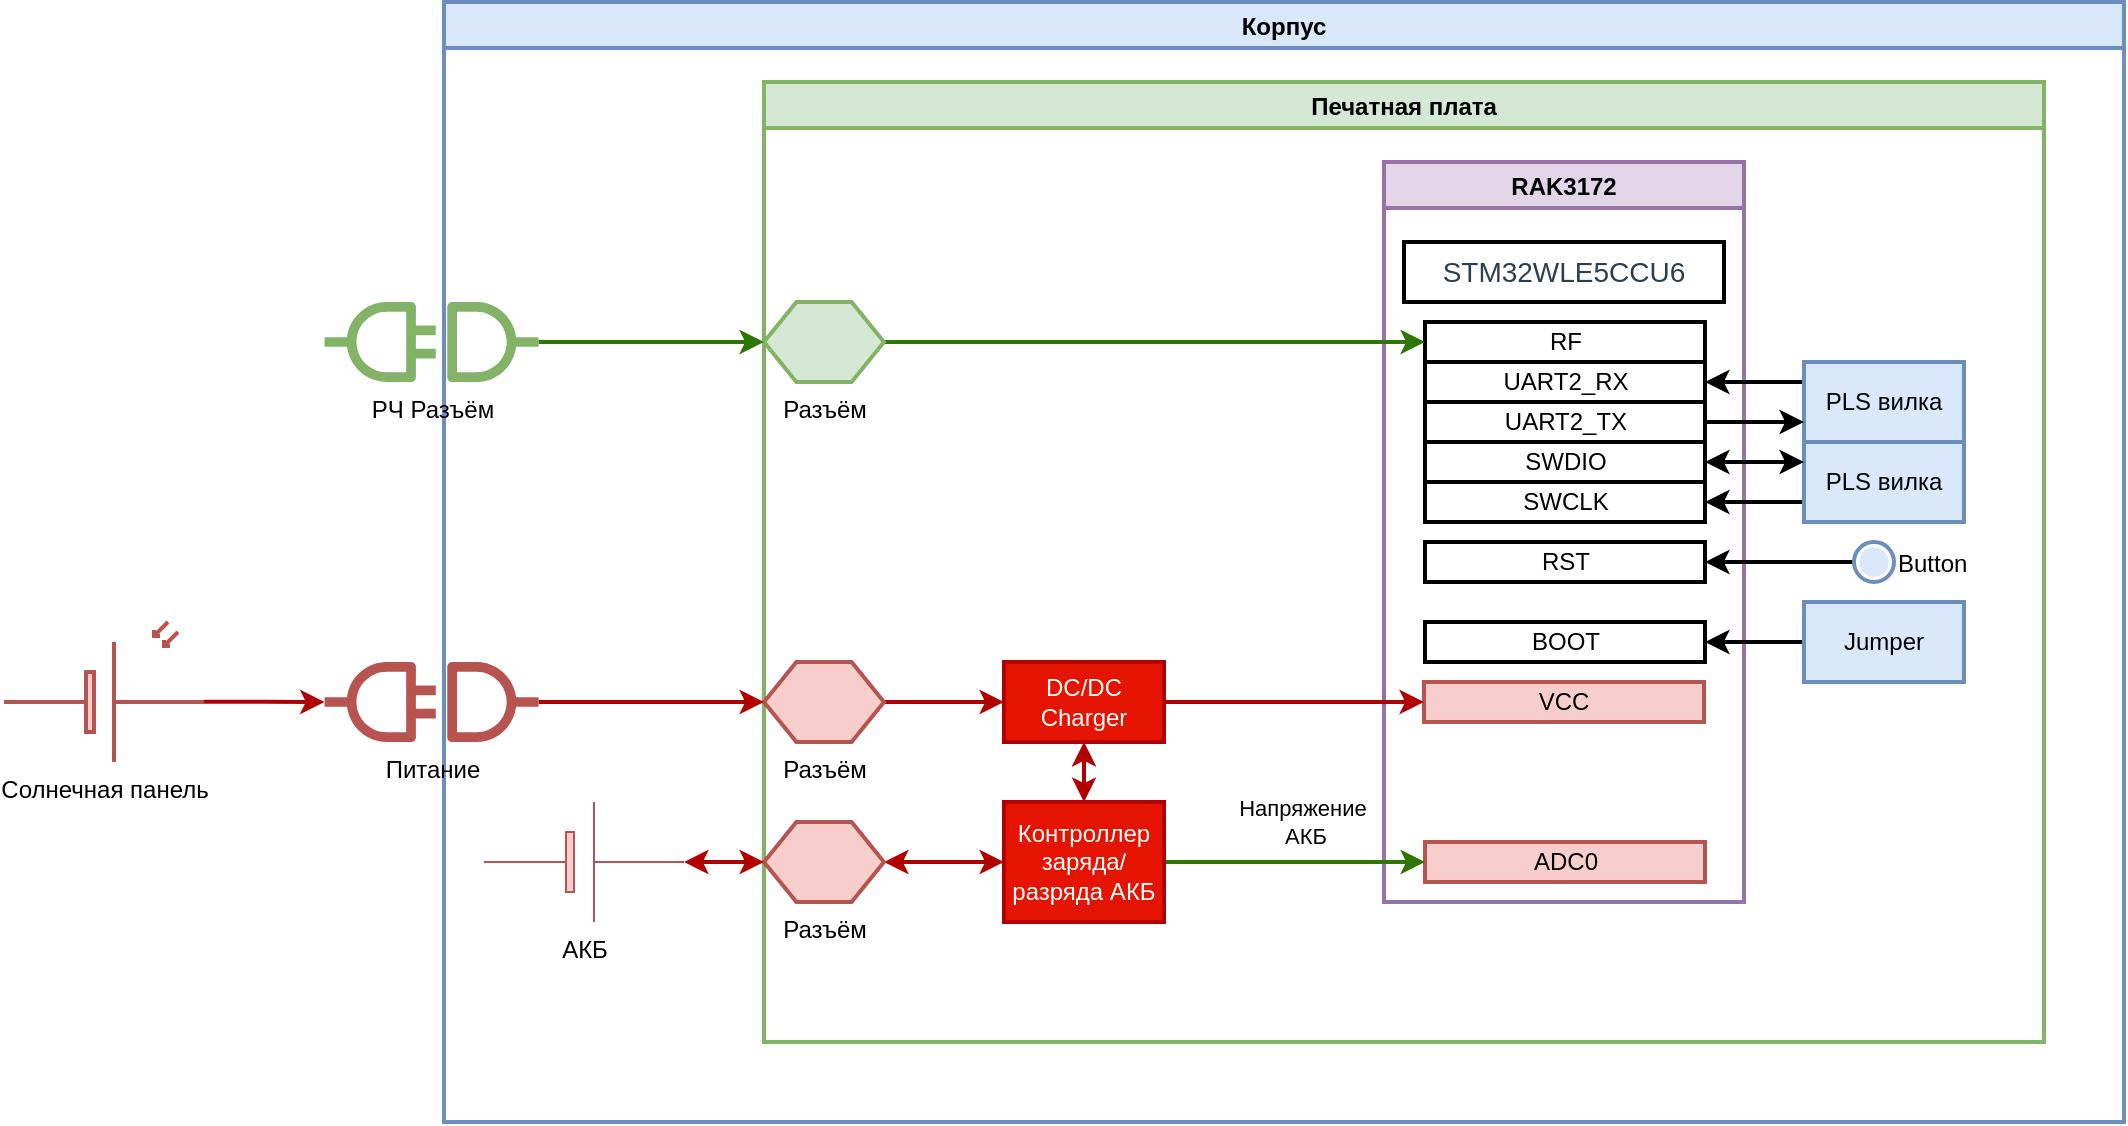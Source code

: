 <mxfile version="16.5.1" type="device"><diagram id="ST4qBeDt-Ng5QBbWRWCd" name="Страница 1"><mxGraphModel dx="2310" dy="927" grid="1" gridSize="10" guides="1" tooltips="1" connect="1" arrows="1" fold="1" page="1" pageScale="1" pageWidth="827" pageHeight="1169" math="0" shadow="0"><root><mxCell id="0"/><mxCell id="1" parent="0"/><mxCell id="yms7oquU-CmWAtz2EIlb-2" value="Корпус" style="swimlane;fillColor=#dae8fc;strokeColor=#6c8ebf;strokeWidth=2;" parent="1" vertex="1"><mxGeometry x="80" y="40" width="840" height="560" as="geometry"/></mxCell><mxCell id="yms7oquU-CmWAtz2EIlb-3" value="Печатная плата" style="swimlane;fillColor=#d5e8d4;strokeColor=#82b366;strokeWidth=2;" parent="yms7oquU-CmWAtz2EIlb-2" vertex="1"><mxGeometry x="160" y="40" width="640" height="480" as="geometry"/></mxCell><mxCell id="yms7oquU-CmWAtz2EIlb-10" value="RAK3172" style="swimlane;strokeWidth=2;fillColor=#e1d5e7;strokeColor=#9673a6;" parent="yms7oquU-CmWAtz2EIlb-3" vertex="1"><mxGeometry x="310" y="40" width="180" height="370" as="geometry"/></mxCell><mxCell id="yms7oquU-CmWAtz2EIlb-11" value="RF" style="rounded=0;whiteSpace=wrap;html=1;strokeWidth=2;" parent="yms7oquU-CmWAtz2EIlb-10" vertex="1"><mxGeometry x="20.5" y="80" width="140" height="20" as="geometry"/></mxCell><mxCell id="yms7oquU-CmWAtz2EIlb-12" value="UART2_RX" style="rounded=0;whiteSpace=wrap;html=1;strokeWidth=2;" parent="yms7oquU-CmWAtz2EIlb-10" vertex="1"><mxGeometry x="20.5" y="100" width="140" height="20" as="geometry"/></mxCell><mxCell id="yms7oquU-CmWAtz2EIlb-13" value="SWCLK" style="rounded=0;whiteSpace=wrap;html=1;strokeWidth=2;" parent="yms7oquU-CmWAtz2EIlb-10" vertex="1"><mxGeometry x="20.5" y="160" width="140" height="20" as="geometry"/></mxCell><mxCell id="yms7oquU-CmWAtz2EIlb-14" value="RST" style="rounded=0;whiteSpace=wrap;html=1;strokeWidth=2;" parent="yms7oquU-CmWAtz2EIlb-10" vertex="1"><mxGeometry x="20.5" y="190" width="140" height="20" as="geometry"/></mxCell><mxCell id="yms7oquU-CmWAtz2EIlb-15" value="SWDIO" style="rounded=0;whiteSpace=wrap;html=1;strokeWidth=2;" parent="yms7oquU-CmWAtz2EIlb-10" vertex="1"><mxGeometry x="20.5" y="140" width="140" height="20" as="geometry"/></mxCell><mxCell id="yms7oquU-CmWAtz2EIlb-16" value="UART2_TX" style="rounded=0;whiteSpace=wrap;html=1;strokeWidth=2;" parent="yms7oquU-CmWAtz2EIlb-10" vertex="1"><mxGeometry x="20.5" y="120" width="140" height="20" as="geometry"/></mxCell><mxCell id="yms7oquU-CmWAtz2EIlb-17" value="BOOT" style="rounded=0;whiteSpace=wrap;html=1;strokeWidth=2;" parent="yms7oquU-CmWAtz2EIlb-10" vertex="1"><mxGeometry x="20.5" y="230" width="140" height="20" as="geometry"/></mxCell><mxCell id="yms7oquU-CmWAtz2EIlb-18" value="&lt;span style=&quot;color: rgb(44 , 62 , 80) ; font-family: , &amp;#34;blinkmacsystemfont&amp;#34; , &amp;#34;segoe ui&amp;#34; , &amp;#34;roboto&amp;#34; , &amp;#34;oxygen&amp;#34; , &amp;#34;ubuntu&amp;#34; , &amp;#34;cantarell&amp;#34; , &amp;#34;fira sans&amp;#34; , &amp;#34;droid sans&amp;#34; , &amp;#34;helvetica neue&amp;#34; , sans-serif ; font-size: 14px ; text-align: left ; background-color: rgb(255 , 255 , 255)&quot;&gt;STM32WLE5CCU6&lt;/span&gt;" style="rounded=0;whiteSpace=wrap;html=1;strokeWidth=2;" parent="yms7oquU-CmWAtz2EIlb-10" vertex="1"><mxGeometry x="10" y="40" width="160" height="30" as="geometry"/></mxCell><mxCell id="yms7oquU-CmWAtz2EIlb-31" value="VCC" style="rounded=0;whiteSpace=wrap;html=1;strokeWidth=2;fillColor=#f8cecc;strokeColor=#b85450;" parent="yms7oquU-CmWAtz2EIlb-10" vertex="1"><mxGeometry x="20" y="260" width="140" height="20" as="geometry"/></mxCell><mxCell id="KwHlJp1uGBDTBxfPGgGJ-23" value="ADC0" style="rounded=0;whiteSpace=wrap;html=1;strokeWidth=2;fillColor=#f8cecc;strokeColor=#b85450;" parent="yms7oquU-CmWAtz2EIlb-10" vertex="1"><mxGeometry x="20.5" y="340" width="140" height="20" as="geometry"/></mxCell><mxCell id="yms7oquU-CmWAtz2EIlb-20" style="edgeStyle=orthogonalEdgeStyle;rounded=0;orthogonalLoop=1;jettySize=auto;html=1;exitX=0;exitY=0.25;exitDx=0;exitDy=0;entryX=1;entryY=0.5;entryDx=0;entryDy=0;strokeWidth=2;" parent="yms7oquU-CmWAtz2EIlb-3" source="yms7oquU-CmWAtz2EIlb-19" target="yms7oquU-CmWAtz2EIlb-12" edge="1"><mxGeometry relative="1" as="geometry"/></mxCell><mxCell id="yms7oquU-CmWAtz2EIlb-19" value="PLS вилка" style="rounded=0;whiteSpace=wrap;html=1;strokeWidth=2;fillColor=#dae8fc;strokeColor=#6c8ebf;" parent="yms7oquU-CmWAtz2EIlb-3" vertex="1"><mxGeometry x="520" y="140" width="80" height="40" as="geometry"/></mxCell><mxCell id="yms7oquU-CmWAtz2EIlb-21" style="edgeStyle=orthogonalEdgeStyle;rounded=0;orthogonalLoop=1;jettySize=auto;html=1;exitX=1;exitY=0.5;exitDx=0;exitDy=0;entryX=0;entryY=0.75;entryDx=0;entryDy=0;strokeWidth=2;" parent="yms7oquU-CmWAtz2EIlb-3" source="yms7oquU-CmWAtz2EIlb-16" target="yms7oquU-CmWAtz2EIlb-19" edge="1"><mxGeometry relative="1" as="geometry"/></mxCell><mxCell id="yms7oquU-CmWAtz2EIlb-24" style="edgeStyle=orthogonalEdgeStyle;rounded=0;orthogonalLoop=1;jettySize=auto;html=1;exitX=0;exitY=0.75;exitDx=0;exitDy=0;entryX=1;entryY=0.5;entryDx=0;entryDy=0;startArrow=none;startFill=0;strokeWidth=2;" parent="yms7oquU-CmWAtz2EIlb-3" source="yms7oquU-CmWAtz2EIlb-22" target="yms7oquU-CmWAtz2EIlb-13" edge="1"><mxGeometry relative="1" as="geometry"/></mxCell><mxCell id="yms7oquU-CmWAtz2EIlb-22" value="PLS вилка" style="rounded=0;whiteSpace=wrap;html=1;strokeWidth=2;fillColor=#dae8fc;strokeColor=#6c8ebf;" parent="yms7oquU-CmWAtz2EIlb-3" vertex="1"><mxGeometry x="520" y="180" width="80" height="40" as="geometry"/></mxCell><mxCell id="yms7oquU-CmWAtz2EIlb-23" style="edgeStyle=orthogonalEdgeStyle;rounded=0;orthogonalLoop=1;jettySize=auto;html=1;exitX=1;exitY=0.5;exitDx=0;exitDy=0;entryX=0;entryY=0.25;entryDx=0;entryDy=0;startArrow=classic;startFill=1;strokeWidth=2;" parent="yms7oquU-CmWAtz2EIlb-3" source="yms7oquU-CmWAtz2EIlb-15" target="yms7oquU-CmWAtz2EIlb-22" edge="1"><mxGeometry relative="1" as="geometry"/></mxCell><mxCell id="yms7oquU-CmWAtz2EIlb-36" style="edgeStyle=orthogonalEdgeStyle;rounded=0;orthogonalLoop=1;jettySize=auto;html=1;exitX=1;exitY=0.5;exitDx=0;exitDy=0;entryX=0;entryY=0.5;entryDx=0;entryDy=0;startArrow=none;startFill=0;strokeWidth=2;fillColor=#e51400;strokeColor=#B20000;" parent="yms7oquU-CmWAtz2EIlb-3" source="yms7oquU-CmWAtz2EIlb-29" target="yms7oquU-CmWAtz2EIlb-31" edge="1"><mxGeometry relative="1" as="geometry"/></mxCell><mxCell id="yms7oquU-CmWAtz2EIlb-29" value="DC/DC&lt;br&gt;Charger" style="rounded=0;whiteSpace=wrap;html=1;fillColor=#e51400;fontColor=#ffffff;strokeColor=#B20000;strokeWidth=2;" parent="yms7oquU-CmWAtz2EIlb-3" vertex="1"><mxGeometry x="120" y="290" width="80" height="40" as="geometry"/></mxCell><mxCell id="yms7oquU-CmWAtz2EIlb-33" style="edgeStyle=orthogonalEdgeStyle;rounded=0;orthogonalLoop=1;jettySize=auto;html=1;startArrow=none;startFill=0;strokeWidth=2;" parent="yms7oquU-CmWAtz2EIlb-3" source="yms7oquU-CmWAtz2EIlb-32" target="yms7oquU-CmWAtz2EIlb-14" edge="1"><mxGeometry relative="1" as="geometry"/></mxCell><mxCell id="yms7oquU-CmWAtz2EIlb-32" value="Button" style="dashed=0;labelPosition=right;align=left;shape=mxgraph.gmdl.radiobutton;strokeColor=#6c8ebf;fillColor=#dae8fc;strokeWidth=2;aspect=fixed;sketch=0;labelBackgroundColor=#FFFFFF;" parent="yms7oquU-CmWAtz2EIlb-3" vertex="1"><mxGeometry x="545" y="230" width="20" height="20" as="geometry"/></mxCell><mxCell id="yms7oquU-CmWAtz2EIlb-35" style="edgeStyle=orthogonalEdgeStyle;rounded=0;orthogonalLoop=1;jettySize=auto;html=1;exitX=0;exitY=0.5;exitDx=0;exitDy=0;entryX=1;entryY=0.5;entryDx=0;entryDy=0;startArrow=none;startFill=0;strokeWidth=2;" parent="yms7oquU-CmWAtz2EIlb-3" source="yms7oquU-CmWAtz2EIlb-34" target="yms7oquU-CmWAtz2EIlb-17" edge="1"><mxGeometry relative="1" as="geometry"/></mxCell><mxCell id="yms7oquU-CmWAtz2EIlb-34" value="Jumper" style="rounded=0;whiteSpace=wrap;html=1;strokeWidth=2;fillColor=#dae8fc;strokeColor=#6c8ebf;" parent="yms7oquU-CmWAtz2EIlb-3" vertex="1"><mxGeometry x="520" y="260" width="80" height="40" as="geometry"/></mxCell><mxCell id="KwHlJp1uGBDTBxfPGgGJ-8" style="edgeStyle=orthogonalEdgeStyle;rounded=0;orthogonalLoop=1;jettySize=auto;html=1;startArrow=none;startFill=0;strokeWidth=2;exitX=1;exitY=0.5;exitDx=0;exitDy=0;fillColor=#60a917;strokeColor=#2D7600;" parent="yms7oquU-CmWAtz2EIlb-3" source="KwHlJp1uGBDTBxfPGgGJ-9" target="yms7oquU-CmWAtz2EIlb-11" edge="1"><mxGeometry relative="1" as="geometry"><mxPoint x="220" y="130" as="sourcePoint"/></mxGeometry></mxCell><mxCell id="KwHlJp1uGBDTBxfPGgGJ-9" value="Разъём" style="verticalLabelPosition=bottom;verticalAlign=top;html=1;shape=hexagon;perimeter=hexagonPerimeter2;arcSize=6;size=0.27;labelBackgroundColor=none;strokeWidth=2;fillColor=#d5e8d4;strokeColor=#82b366;" parent="yms7oquU-CmWAtz2EIlb-3" vertex="1"><mxGeometry y="110" width="60" height="40" as="geometry"/></mxCell><mxCell id="KwHlJp1uGBDTBxfPGgGJ-14" style="edgeStyle=orthogonalEdgeStyle;rounded=0;orthogonalLoop=1;jettySize=auto;html=1;exitX=1;exitY=0.5;exitDx=0;exitDy=0;entryX=0;entryY=0.5;entryDx=0;entryDy=0;startArrow=none;startFill=0;strokeWidth=2;fillColor=#e51400;strokeColor=#B20000;" parent="yms7oquU-CmWAtz2EIlb-3" source="KwHlJp1uGBDTBxfPGgGJ-12" target="yms7oquU-CmWAtz2EIlb-29" edge="1"><mxGeometry relative="1" as="geometry"/></mxCell><mxCell id="KwHlJp1uGBDTBxfPGgGJ-12" value="Разъём" style="verticalLabelPosition=bottom;verticalAlign=top;html=1;shape=hexagon;perimeter=hexagonPerimeter2;arcSize=6;size=0.27;labelBackgroundColor=none;strokeWidth=2;fillColor=#f8cecc;strokeColor=#b85450;" parent="yms7oquU-CmWAtz2EIlb-3" vertex="1"><mxGeometry y="290" width="60" height="40" as="geometry"/></mxCell><mxCell id="KwHlJp1uGBDTBxfPGgGJ-19" style="edgeStyle=orthogonalEdgeStyle;rounded=0;orthogonalLoop=1;jettySize=auto;html=1;exitX=0;exitY=0.5;exitDx=0;exitDy=0;entryX=1;entryY=0.5;entryDx=0;entryDy=0;startArrow=classic;startFill=1;strokeWidth=2;fillColor=#e51400;strokeColor=#B20000;" parent="yms7oquU-CmWAtz2EIlb-3" source="KwHlJp1uGBDTBxfPGgGJ-15" target="KwHlJp1uGBDTBxfPGgGJ-18" edge="1"><mxGeometry relative="1" as="geometry"/></mxCell><mxCell id="KwHlJp1uGBDTBxfPGgGJ-24" value="Напряжение&lt;br&gt;&amp;nbsp;АКБ" style="edgeStyle=orthogonalEdgeStyle;rounded=0;orthogonalLoop=1;jettySize=auto;html=1;entryX=0;entryY=0.5;entryDx=0;entryDy=0;startArrow=none;startFill=0;strokeWidth=2;fillColor=#60a917;strokeColor=#2D7600;" parent="yms7oquU-CmWAtz2EIlb-3" source="KwHlJp1uGBDTBxfPGgGJ-15" target="KwHlJp1uGBDTBxfPGgGJ-23" edge="1"><mxGeometry x="0.073" y="20" relative="1" as="geometry"><mxPoint x="-1" as="offset"/></mxGeometry></mxCell><mxCell id="KwHlJp1uGBDTBxfPGgGJ-15" value="Контроллер заряда/разряда АКБ" style="rounded=0;whiteSpace=wrap;html=1;labelBackgroundColor=none;strokeWidth=2;fillColor=#e51400;fontColor=#ffffff;strokeColor=#B20000;labelBorderColor=none;" parent="yms7oquU-CmWAtz2EIlb-3" vertex="1"><mxGeometry x="120" y="360" width="80" height="60" as="geometry"/></mxCell><mxCell id="KwHlJp1uGBDTBxfPGgGJ-16" style="edgeStyle=orthogonalEdgeStyle;rounded=0;orthogonalLoop=1;jettySize=auto;html=1;entryX=0.5;entryY=0;entryDx=0;entryDy=0;startArrow=classic;startFill=1;strokeWidth=2;fillColor=#e51400;strokeColor=#B20000;" parent="yms7oquU-CmWAtz2EIlb-3" source="yms7oquU-CmWAtz2EIlb-29" target="KwHlJp1uGBDTBxfPGgGJ-15" edge="1"><mxGeometry relative="1" as="geometry"/></mxCell><mxCell id="KwHlJp1uGBDTBxfPGgGJ-18" value="Разъём" style="verticalLabelPosition=bottom;verticalAlign=top;html=1;shape=hexagon;perimeter=hexagonPerimeter2;arcSize=6;size=0.27;labelBackgroundColor=none;strokeWidth=2;fillColor=#f8cecc;strokeColor=#b85450;" parent="yms7oquU-CmWAtz2EIlb-3" vertex="1"><mxGeometry y="370" width="60" height="40" as="geometry"/></mxCell><mxCell id="KwHlJp1uGBDTBxfPGgGJ-7" style="edgeStyle=orthogonalEdgeStyle;rounded=0;orthogonalLoop=1;jettySize=auto;html=1;startArrow=none;startFill=0;strokeWidth=2;fillColor=#60a917;strokeColor=#2D7600;" parent="yms7oquU-CmWAtz2EIlb-2" source="yms7oquU-CmWAtz2EIlb-27" target="KwHlJp1uGBDTBxfPGgGJ-9" edge="1"><mxGeometry relative="1" as="geometry"><mxPoint x="158.75" y="170" as="targetPoint"/></mxGeometry></mxCell><mxCell id="yms7oquU-CmWAtz2EIlb-27" value="РЧ Разъём" style="sketch=0;outlineConnect=0;fillColor=#82B366;strokeColor=#82B366;dashed=0;verticalLabelPosition=bottom;verticalAlign=top;align=center;html=1;fontSize=12;fontStyle=0;aspect=fixed;pointerEvents=1;shape=mxgraph.aws4.connector;strokeWidth=2;" parent="yms7oquU-CmWAtz2EIlb-2" vertex="1"><mxGeometry x="-60" y="150" width="107.59" height="40" as="geometry"/></mxCell><mxCell id="KwHlJp1uGBDTBxfPGgGJ-13" style="edgeStyle=orthogonalEdgeStyle;rounded=0;orthogonalLoop=1;jettySize=auto;html=1;entryX=0;entryY=0.5;entryDx=0;entryDy=0;startArrow=none;startFill=0;strokeWidth=2;fillColor=#e51400;strokeColor=#B20000;" parent="yms7oquU-CmWAtz2EIlb-2" source="yms7oquU-CmWAtz2EIlb-28" target="KwHlJp1uGBDTBxfPGgGJ-12" edge="1"><mxGeometry relative="1" as="geometry"/></mxCell><mxCell id="yms7oquU-CmWAtz2EIlb-28" value="&lt;span style=&quot;&quot;&gt;Питание&lt;/span&gt;" style="sketch=0;outlineConnect=0;fillColor=#B85450;strokeColor=#B85450;dashed=0;verticalLabelPosition=bottom;verticalAlign=top;align=center;html=1;fontSize=12;fontStyle=0;aspect=fixed;pointerEvents=1;shape=mxgraph.aws4.connector;strokeWidth=2;labelBackgroundColor=none;" parent="yms7oquU-CmWAtz2EIlb-2" vertex="1"><mxGeometry x="-60" y="330" width="107.59" height="40" as="geometry"/></mxCell><mxCell id="KwHlJp1uGBDTBxfPGgGJ-3" value="АКБ" style="verticalLabelPosition=bottom;shadow=0;dashed=0;align=center;fillColor=#f8cecc;html=1;verticalAlign=top;strokeWidth=1;shape=mxgraph.electrical.miscellaneous.monocell_battery;labelBackgroundColor=none;strokeColor=#b85450;" parent="yms7oquU-CmWAtz2EIlb-2" vertex="1"><mxGeometry x="20" y="400" width="100" height="60" as="geometry"/></mxCell><mxCell id="KwHlJp1uGBDTBxfPGgGJ-20" style="edgeStyle=orthogonalEdgeStyle;rounded=0;orthogonalLoop=1;jettySize=auto;html=1;exitX=0;exitY=0.5;exitDx=0;exitDy=0;entryX=1;entryY=0.5;entryDx=0;entryDy=0;entryPerimeter=0;startArrow=classic;startFill=1;strokeWidth=2;fillColor=#e51400;strokeColor=#B20000;" parent="yms7oquU-CmWAtz2EIlb-2" source="KwHlJp1uGBDTBxfPGgGJ-18" target="KwHlJp1uGBDTBxfPGgGJ-3" edge="1"><mxGeometry relative="1" as="geometry"/></mxCell><mxCell id="KwHlJp1uGBDTBxfPGgGJ-2" style="edgeStyle=orthogonalEdgeStyle;rounded=0;orthogonalLoop=1;jettySize=auto;html=1;exitX=1;exitY=0.57;exitDx=0;exitDy=0;exitPerimeter=0;startArrow=none;startFill=0;strokeWidth=2;fillColor=#e51400;strokeColor=#B20000;" parent="1" source="KwHlJp1uGBDTBxfPGgGJ-1" target="yms7oquU-CmWAtz2EIlb-28" edge="1"><mxGeometry relative="1" as="geometry"/></mxCell><mxCell id="KwHlJp1uGBDTBxfPGgGJ-1" value="&lt;span style=&quot;&quot;&gt;Солнечная панель&lt;/span&gt;" style="verticalLabelPosition=bottom;shadow=0;dashed=0;align=center;html=1;verticalAlign=top;shape=mxgraph.electrical.opto_electronics.solar_cell;pointerEvents=1;labelBackgroundColor=none;strokeWidth=2;fillColor=#f8cecc;strokeColor=#b85450;" parent="1" vertex="1"><mxGeometry x="-140" y="350" width="100" height="70" as="geometry"/></mxCell></root></mxGraphModel></diagram></mxfile>